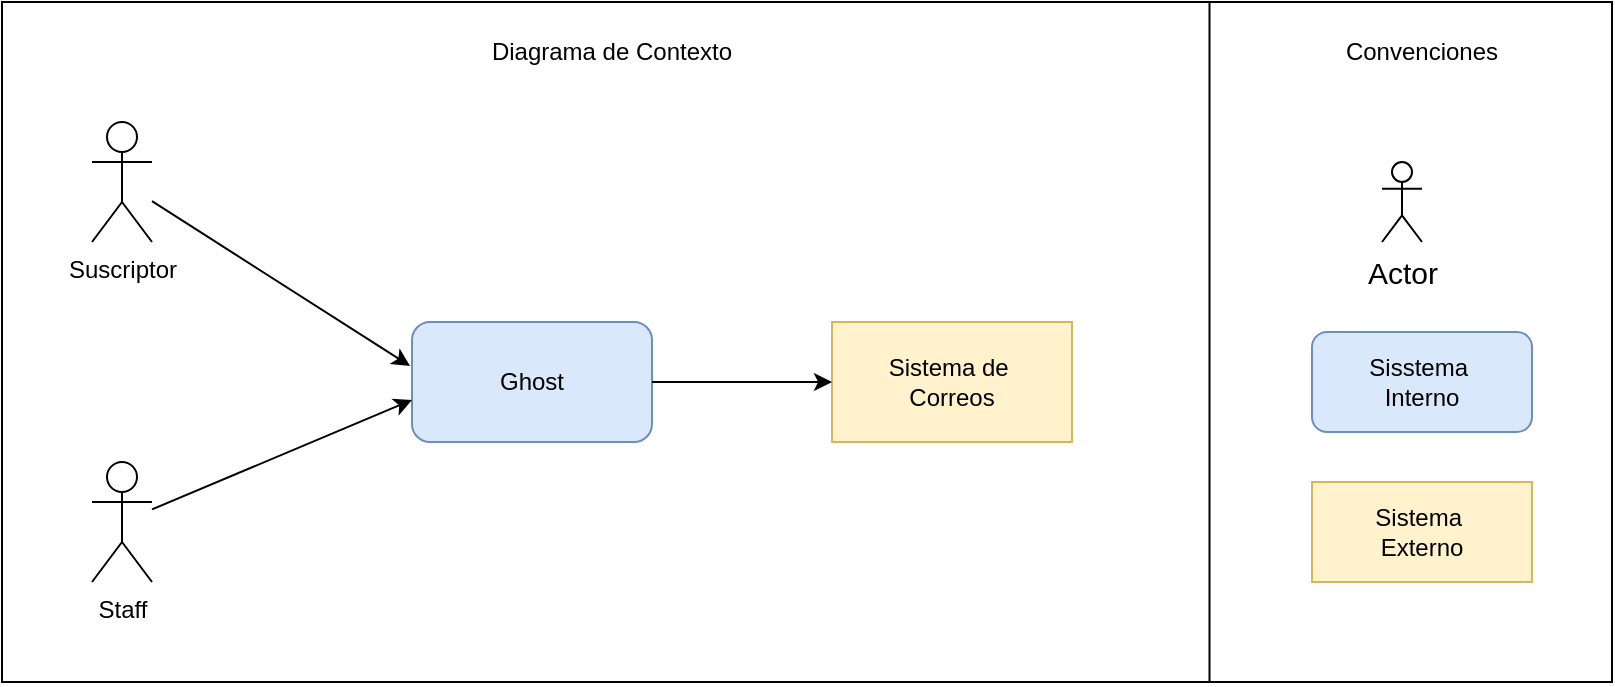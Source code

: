 <mxfile version="24.8.1">
  <diagram name="Página-1" id="yThDC6fAXYn0y4AkWEGg">
    <mxGraphModel dx="880" dy="468" grid="1" gridSize="10" guides="1" tooltips="1" connect="1" arrows="1" fold="1" page="1" pageScale="1" pageWidth="1100" pageHeight="850" background="none" math="0" shadow="0">
      <root>
        <mxCell id="0" />
        <mxCell id="1" parent="0" />
        <mxCell id="JmNGK2qR-ExKPXpTjI61-25" value="" style="rounded=0;whiteSpace=wrap;html=1;" parent="1" vertex="1">
          <mxGeometry x="145" y="200" width="805" height="340" as="geometry" />
        </mxCell>
        <mxCell id="JmNGK2qR-ExKPXpTjI61-1" value="Suscriptor" style="shape=umlActor;verticalLabelPosition=bottom;verticalAlign=top;html=1;" parent="1" vertex="1">
          <mxGeometry x="190" y="260" width="30" height="60" as="geometry" />
        </mxCell>
        <mxCell id="JmNGK2qR-ExKPXpTjI61-2" value="Staff" style="shape=umlActor;verticalLabelPosition=bottom;verticalAlign=top;html=1;" parent="1" vertex="1">
          <mxGeometry x="190" y="430" width="30" height="60" as="geometry" />
        </mxCell>
        <mxCell id="JmNGK2qR-ExKPXpTjI61-4" value="Ghost" style="rounded=1;whiteSpace=wrap;html=1;fillColor=#dae8fc;strokeColor=#6c8ebf;" parent="1" vertex="1">
          <mxGeometry x="350" y="360" width="120" height="60" as="geometry" />
        </mxCell>
        <mxCell id="JmNGK2qR-ExKPXpTjI61-5" value="Sistema de&amp;nbsp;&lt;div&gt;Correos&lt;/div&gt;" style="rounded=0;whiteSpace=wrap;html=1;fillColor=#fff2cc;strokeColor=#d6b656;" parent="1" vertex="1">
          <mxGeometry x="560" y="360" width="120" height="60" as="geometry" />
        </mxCell>
        <mxCell id="JmNGK2qR-ExKPXpTjI61-6" value="" style="endArrow=classic;html=1;rounded=0;entryX=-0.008;entryY=0.367;entryDx=0;entryDy=0;entryPerimeter=0;" parent="1" source="JmNGK2qR-ExKPXpTjI61-1" target="JmNGK2qR-ExKPXpTjI61-4" edge="1">
          <mxGeometry width="50" height="50" relative="1" as="geometry">
            <mxPoint x="320" y="330" as="sourcePoint" />
            <mxPoint x="370" y="280" as="targetPoint" />
          </mxGeometry>
        </mxCell>
        <mxCell id="JmNGK2qR-ExKPXpTjI61-7" value="" style="endArrow=classic;html=1;rounded=0;entryX=0;entryY=0.65;entryDx=0;entryDy=0;entryPerimeter=0;" parent="1" source="JmNGK2qR-ExKPXpTjI61-2" target="JmNGK2qR-ExKPXpTjI61-4" edge="1">
          <mxGeometry width="50" height="50" relative="1" as="geometry">
            <mxPoint x="280" y="520" as="sourcePoint" />
            <mxPoint x="330" y="470" as="targetPoint" />
          </mxGeometry>
        </mxCell>
        <mxCell id="JmNGK2qR-ExKPXpTjI61-8" value="" style="endArrow=classic;html=1;rounded=0;exitX=1;exitY=0.5;exitDx=0;exitDy=0;entryX=0;entryY=0.5;entryDx=0;entryDy=0;" parent="1" source="JmNGK2qR-ExKPXpTjI61-4" target="JmNGK2qR-ExKPXpTjI61-5" edge="1">
          <mxGeometry width="50" height="50" relative="1" as="geometry">
            <mxPoint x="530" y="520" as="sourcePoint" />
            <mxPoint x="580" y="470" as="targetPoint" />
          </mxGeometry>
        </mxCell>
        <mxCell id="JmNGK2qR-ExKPXpTjI61-9" value="Actor" style="shape=umlActor;verticalLabelPosition=bottom;verticalAlign=top;html=1;outlineConnect=0;fontSize=15;" parent="1" vertex="1">
          <mxGeometry x="835" y="280" width="20" height="40" as="geometry" />
        </mxCell>
        <mxCell id="JmNGK2qR-ExKPXpTjI61-15" value="Sisstema&amp;nbsp;&lt;div&gt;Interno&lt;/div&gt;" style="rounded=1;whiteSpace=wrap;html=1;fillColor=#dae8fc;strokeColor=#6c8ebf;" parent="1" vertex="1">
          <mxGeometry x="800" y="365" width="110" height="50" as="geometry" />
        </mxCell>
        <mxCell id="JmNGK2qR-ExKPXpTjI61-17" value="Sistema&amp;nbsp;&lt;div&gt;Externo&lt;/div&gt;" style="rounded=0;whiteSpace=wrap;html=1;fillColor=#fff2cc;strokeColor=#d6b656;" parent="1" vertex="1">
          <mxGeometry x="800" y="440" width="110" height="50" as="geometry" />
        </mxCell>
        <mxCell id="JmNGK2qR-ExKPXpTjI61-23" value="Convenciones" style="text;html=1;align=center;verticalAlign=middle;whiteSpace=wrap;rounded=0;" parent="1" vertex="1">
          <mxGeometry x="825" y="210" width="60" height="30" as="geometry" />
        </mxCell>
        <mxCell id="JmNGK2qR-ExKPXpTjI61-26" value="" style="endArrow=none;html=1;rounded=0;entryX=0.75;entryY=0;entryDx=0;entryDy=0;exitX=0.75;exitY=1;exitDx=0;exitDy=0;" parent="1" source="JmNGK2qR-ExKPXpTjI61-25" target="JmNGK2qR-ExKPXpTjI61-25" edge="1">
          <mxGeometry width="50" height="50" relative="1" as="geometry">
            <mxPoint x="530" y="440" as="sourcePoint" />
            <mxPoint x="580" y="390" as="targetPoint" />
          </mxGeometry>
        </mxCell>
        <mxCell id="JmNGK2qR-ExKPXpTjI61-27" value="Diagrama de Contexto" style="text;html=1;align=center;verticalAlign=middle;whiteSpace=wrap;rounded=0;" parent="1" vertex="1">
          <mxGeometry x="350" y="210" width="200" height="30" as="geometry" />
        </mxCell>
      </root>
    </mxGraphModel>
  </diagram>
</mxfile>
